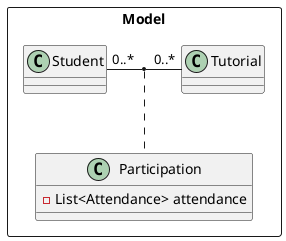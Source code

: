 @startuml

package Model as ModelPackage<<Rectangle>>{

    class Student

    class Tutorial

    class Participation {
            - List<Attendance> attendance

            }
    }

    Student "0..*" -right- "0..*" Tutorial
    (Student, Tutorial). Participation
}

@enduml
